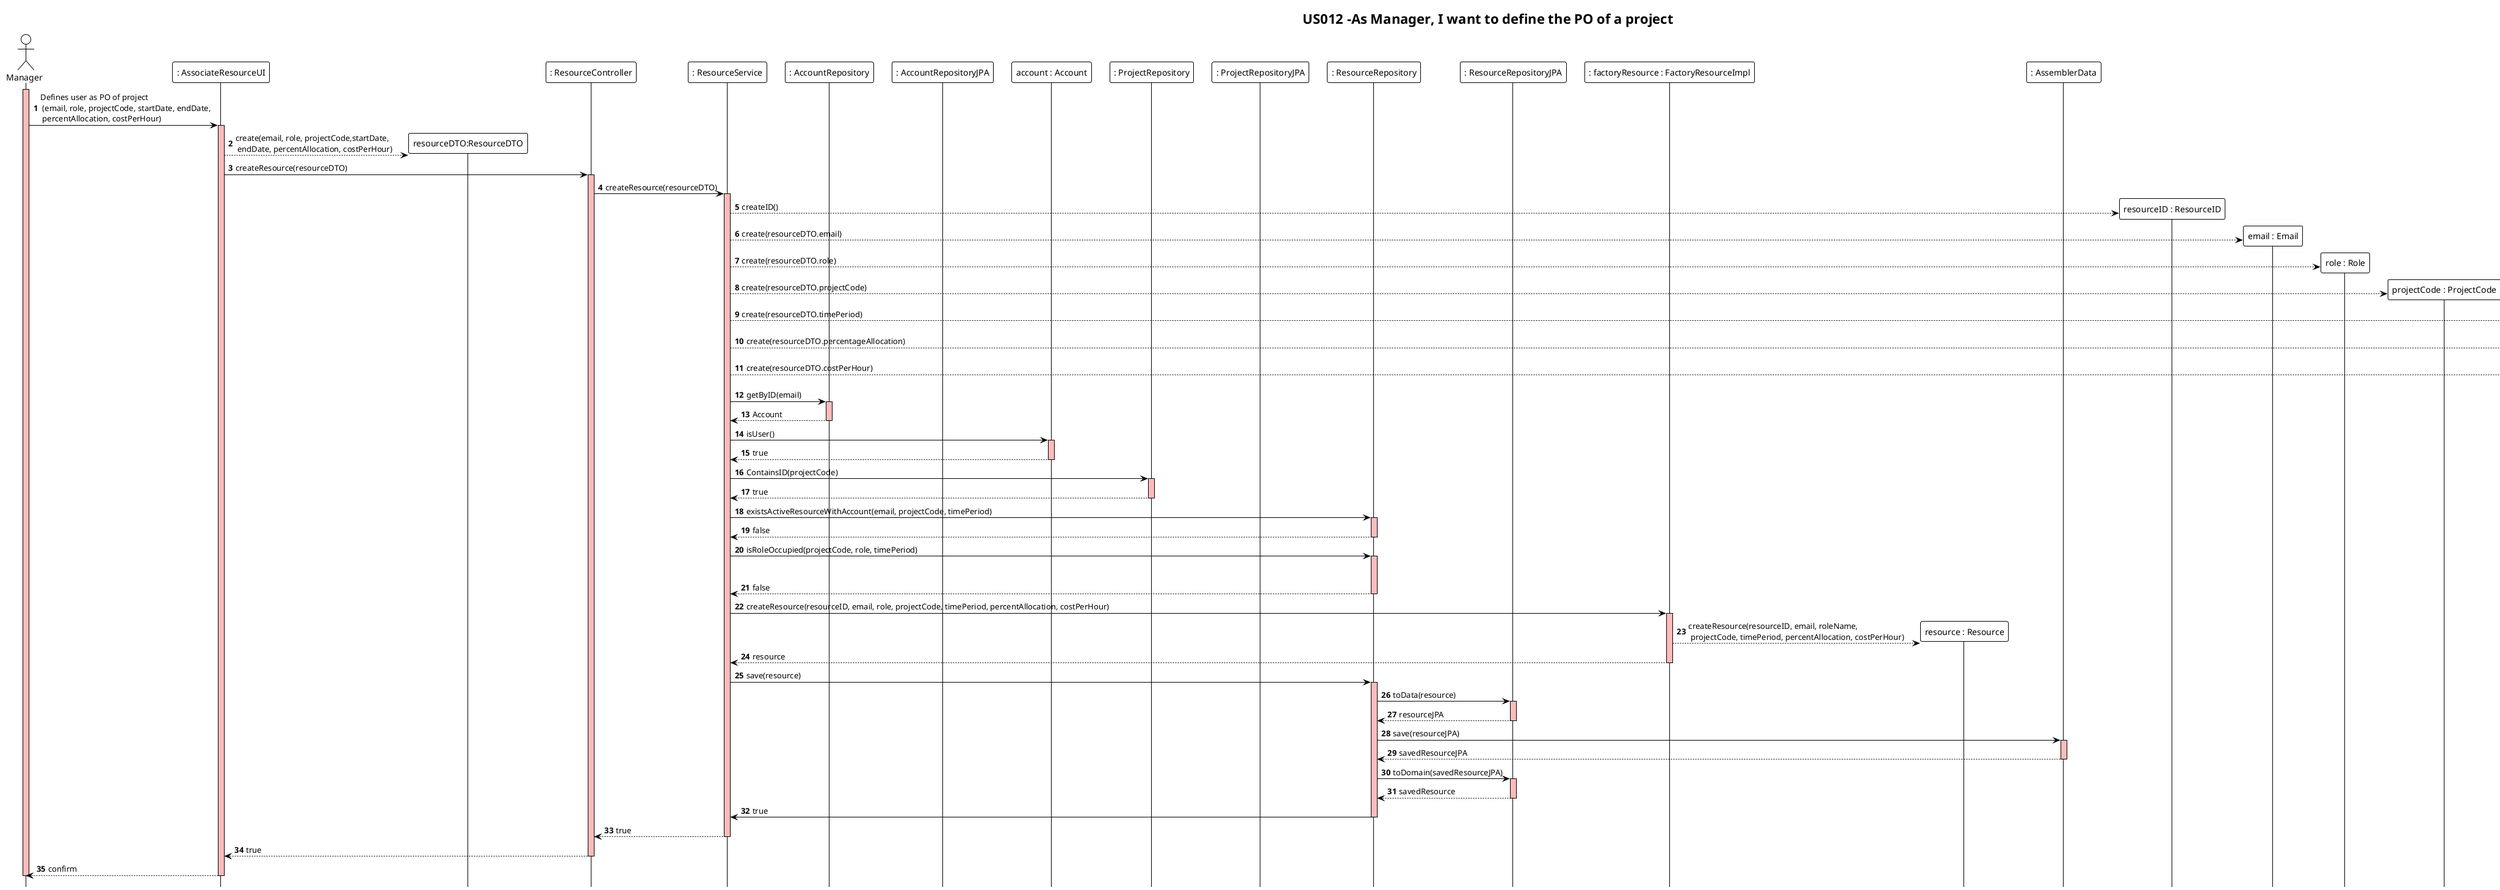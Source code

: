 @startuml
!theme plain
hide footbox
autonumber
title "US012 -As Manager, I want to define the PO of a project"

Actor Manager
participant ": AssociateResourceUI" as UI
participant "resourceDTO:ResourceDTO" as dto
participant ": ResourceController" as Controller
participant ": ResourceService" as Services
participant ": AccountRepository" as AccountRepository
participant ": AccountRepositoryJPA" as AccountRepositoryJPA
participant "account : Account" as account
participant ": ProjectRepository" as ProjectRepository
participant ": ProjectRepositoryJPA" as ProjectRepositoryJPA
participant ": ResourceRepository" as ResourceRepository
participant ": ResourceRepositoryJPA" as ResourceRepositoryJPA
participant ": factoryResource : FactoryResourceImpl" as Factory
participant "resource : Resource" as resource
participant ": AssemblerData" as AssemblerData

activate Manager #FFBBBB
Manager -> UI : Defines user as PO of project\n (email, role, projectCode, startDate, endDate,\n percentAllocation, costPerHour)

activate UI #FFBBBB
UI --> dto ** : create(email, role, projectCode,startDate,\n endDate, percentAllocation, costPerHour)
UI -> Controller : createResource(resourceDTO)
activate Controller #FFBBBB
Controller -> Services : createResource(resourceDTO)

activate Services #FFBBBB

Services --> "resourceID : ResourceID" **: createID()
Services --> "email : Email" **: create(resourceDTO.email)
Services --> "role : Role" **: create(resourceDTO.role)
Services --> "projectCode : ProjectCode" **: create(resourceDTO.projectCode)
Services --> "timePeriod : TimePeriod" **: create(resourceDTO.timePeriod)
Services --> "percentageAllocation : PercentageAllocation" **: create(resourceDTO.percentageAllocation)
Services --> "costPerHour : CostPerHour" **: create(resourceDTO.costPerHour)


Services -> AccountRepository : getByID(email)
activate AccountRepository #FFBBBB

AccountRepository --> Services : Account
deactivate AccountRepository


Services -> account : isUser()
activate account #FFBBBB
account --> Services : true
deactivate account

Services -> ProjectRepository : ContainsID(projectCode)
activate ProjectRepository #FFBBBB
ProjectRepository --> Services : true
deactivate ProjectRepository

Services -> ResourceRepository: existsActiveResourceWithAccount(email, projectCode, timePeriod)
activate ResourceRepository #FFBBBB
ResourceRepository --> Services: false
deactivate ResourceRepository

Services -> ResourceRepository: isRoleOccupied(projectCode, role, timePeriod)
activate ResourceRepository #FFBBBB
deactivate ResourceRepositoryJPA

ResourceRepository --> Services: false
deactivate ResourceRepository


Services -> Factory: createResource(resourceID, email, role, projectCode, timePeriod, percentAllocation, costPerHour)
activate Factory #FFBBBB
Factory --> resource ** : createResource(resourceID, email, roleName,\n projectCode, timePeriod, percentAllocation, costPerHour)
Factory --> Services: resource
deactivate Factory

Services -> ResourceRepository : save(resource)
activate ResourceRepository #FFBBBB
ResourceRepository -> ResourceRepositoryJPA : toData(resource)
activate ResourceRepositoryJPA #FFBBBB
ResourceRepositoryJPA --> ResourceRepository : resourceJPA
deactivate ResourceRepositoryJPA
ResourceRepository -> AssemblerData : save(resourceJPA)
activate AssemblerData #FFBBBB
AssemblerData --> ResourceRepository : savedResourceJPA
deactivate AssemblerData
ResourceRepository -> ResourceRepositoryJPA: toDomain(savedResourceJPA)
activate ResourceRepositoryJPA #FFBBBB
ResourceRepositoryJPA --> ResourceRepository : savedResource
deactivate ResourceRepositoryJPA
ResourceRepository -> Services : true
deactivate ResourceRepository
Services --> Controller : true
deactivate Services
Controller --> UI: true
deactivate Controller

UI --> Manager : confirm
deactivate UI

deactivate Manager

@enduml